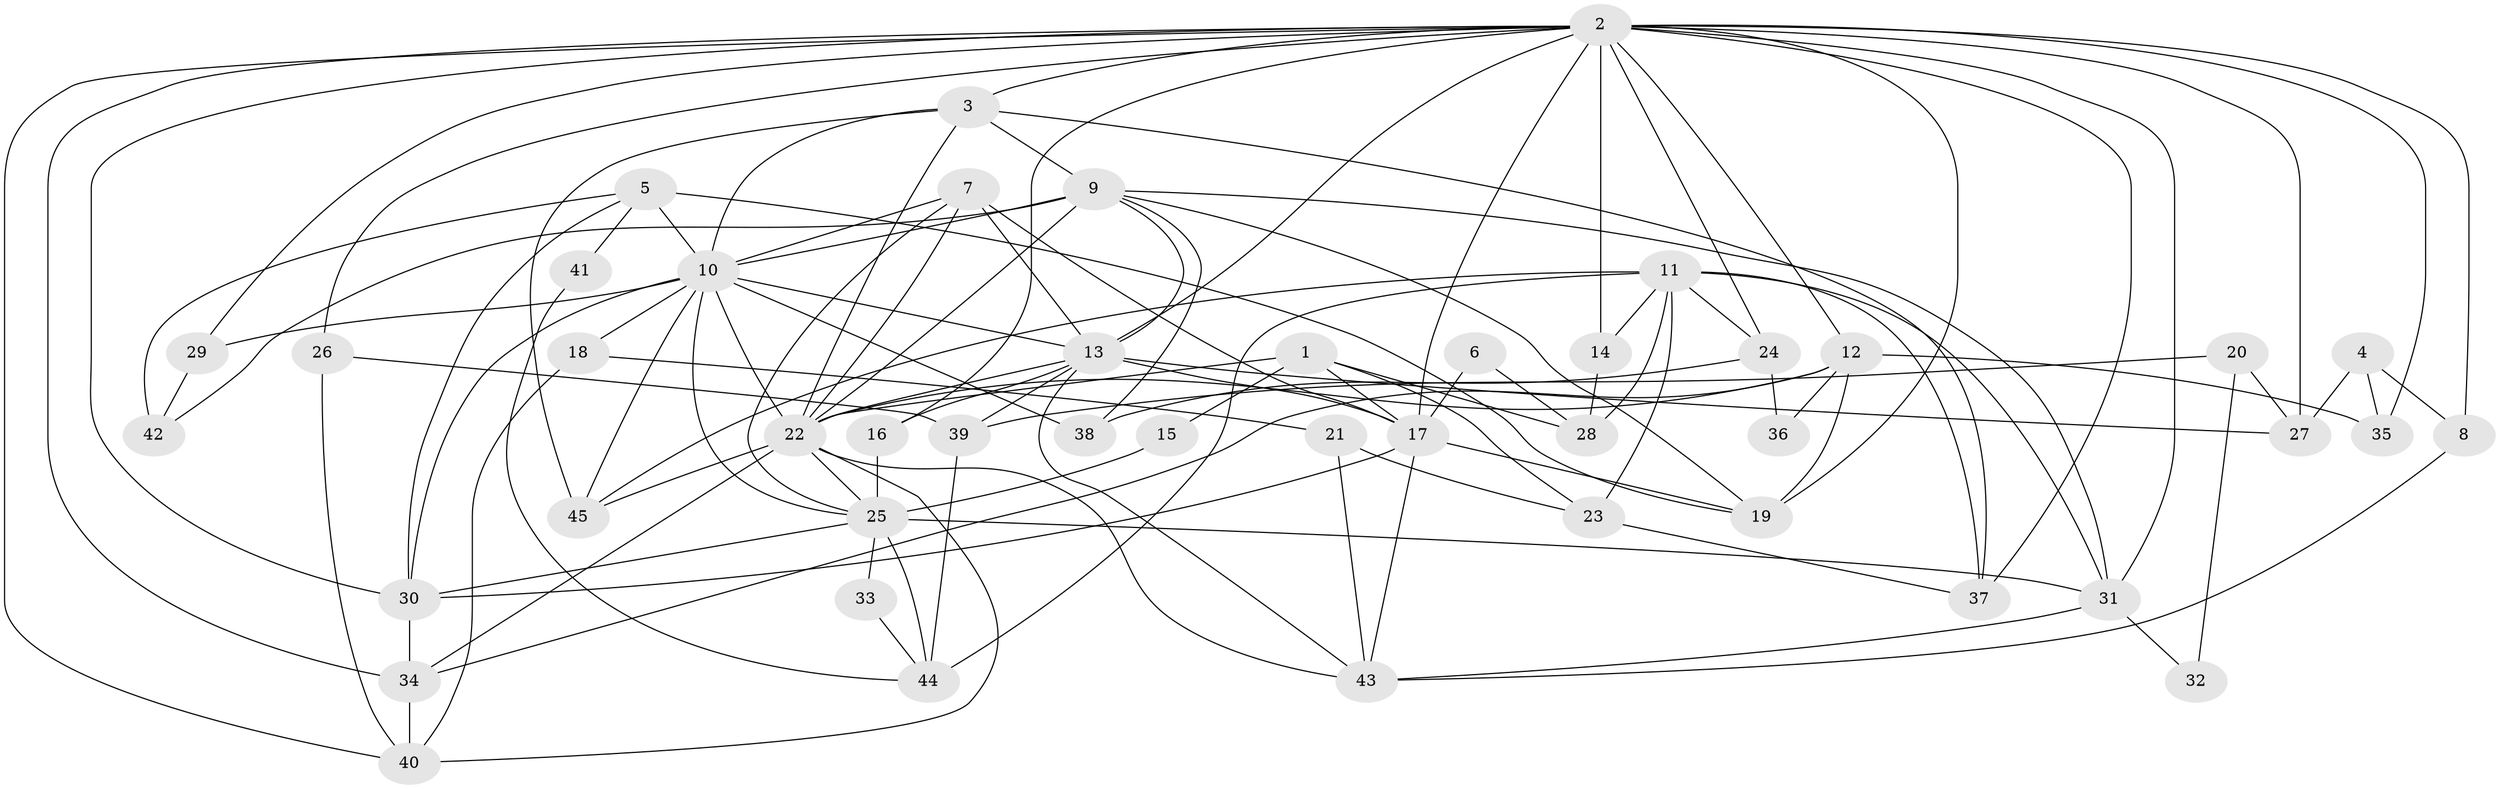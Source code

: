 // original degree distribution, {5: 0.1797752808988764, 6: 0.15730337078651685, 3: 0.2808988764044944, 2: 0.15730337078651685, 4: 0.20224719101123595, 7: 0.011235955056179775, 10: 0.011235955056179775}
// Generated by graph-tools (version 1.1) at 2025/36/03/09/25 02:36:01]
// undirected, 45 vertices, 113 edges
graph export_dot {
graph [start="1"]
  node [color=gray90,style=filled];
  1;
  2;
  3;
  4;
  5;
  6;
  7;
  8;
  9;
  10;
  11;
  12;
  13;
  14;
  15;
  16;
  17;
  18;
  19;
  20;
  21;
  22;
  23;
  24;
  25;
  26;
  27;
  28;
  29;
  30;
  31;
  32;
  33;
  34;
  35;
  36;
  37;
  38;
  39;
  40;
  41;
  42;
  43;
  44;
  45;
  1 -- 15 [weight=1.0];
  1 -- 17 [weight=1.0];
  1 -- 22 [weight=1.0];
  1 -- 23 [weight=1.0];
  1 -- 28 [weight=1.0];
  2 -- 3 [weight=1.0];
  2 -- 8 [weight=1.0];
  2 -- 12 [weight=1.0];
  2 -- 13 [weight=1.0];
  2 -- 14 [weight=2.0];
  2 -- 16 [weight=2.0];
  2 -- 17 [weight=1.0];
  2 -- 19 [weight=3.0];
  2 -- 24 [weight=1.0];
  2 -- 26 [weight=1.0];
  2 -- 27 [weight=1.0];
  2 -- 29 [weight=1.0];
  2 -- 30 [weight=1.0];
  2 -- 31 [weight=1.0];
  2 -- 34 [weight=1.0];
  2 -- 35 [weight=1.0];
  2 -- 37 [weight=1.0];
  2 -- 40 [weight=1.0];
  3 -- 9 [weight=3.0];
  3 -- 10 [weight=1.0];
  3 -- 22 [weight=1.0];
  3 -- 37 [weight=1.0];
  3 -- 45 [weight=1.0];
  4 -- 8 [weight=1.0];
  4 -- 27 [weight=1.0];
  4 -- 35 [weight=1.0];
  5 -- 10 [weight=1.0];
  5 -- 19 [weight=2.0];
  5 -- 30 [weight=1.0];
  5 -- 41 [weight=1.0];
  5 -- 42 [weight=1.0];
  6 -- 17 [weight=1.0];
  6 -- 28 [weight=1.0];
  7 -- 10 [weight=1.0];
  7 -- 13 [weight=6.0];
  7 -- 17 [weight=1.0];
  7 -- 22 [weight=1.0];
  7 -- 25 [weight=1.0];
  8 -- 43 [weight=1.0];
  9 -- 10 [weight=2.0];
  9 -- 13 [weight=1.0];
  9 -- 19 [weight=1.0];
  9 -- 22 [weight=1.0];
  9 -- 31 [weight=1.0];
  9 -- 38 [weight=1.0];
  9 -- 42 [weight=2.0];
  10 -- 13 [weight=1.0];
  10 -- 18 [weight=1.0];
  10 -- 22 [weight=2.0];
  10 -- 25 [weight=1.0];
  10 -- 29 [weight=1.0];
  10 -- 30 [weight=1.0];
  10 -- 38 [weight=1.0];
  10 -- 45 [weight=1.0];
  11 -- 14 [weight=1.0];
  11 -- 23 [weight=1.0];
  11 -- 24 [weight=1.0];
  11 -- 28 [weight=1.0];
  11 -- 31 [weight=1.0];
  11 -- 37 [weight=1.0];
  11 -- 44 [weight=1.0];
  11 -- 45 [weight=1.0];
  12 -- 19 [weight=1.0];
  12 -- 22 [weight=1.0];
  12 -- 34 [weight=1.0];
  12 -- 35 [weight=1.0];
  12 -- 36 [weight=1.0];
  13 -- 16 [weight=1.0];
  13 -- 17 [weight=1.0];
  13 -- 22 [weight=2.0];
  13 -- 27 [weight=2.0];
  13 -- 39 [weight=1.0];
  13 -- 43 [weight=1.0];
  14 -- 28 [weight=1.0];
  15 -- 25 [weight=1.0];
  16 -- 25 [weight=5.0];
  17 -- 19 [weight=1.0];
  17 -- 30 [weight=1.0];
  17 -- 43 [weight=1.0];
  18 -- 21 [weight=1.0];
  18 -- 40 [weight=1.0];
  20 -- 27 [weight=1.0];
  20 -- 32 [weight=1.0];
  20 -- 39 [weight=1.0];
  21 -- 23 [weight=1.0];
  21 -- 43 [weight=1.0];
  22 -- 25 [weight=1.0];
  22 -- 34 [weight=1.0];
  22 -- 40 [weight=1.0];
  22 -- 43 [weight=1.0];
  22 -- 45 [weight=1.0];
  23 -- 37 [weight=1.0];
  24 -- 36 [weight=1.0];
  24 -- 38 [weight=1.0];
  25 -- 30 [weight=1.0];
  25 -- 31 [weight=1.0];
  25 -- 33 [weight=1.0];
  25 -- 44 [weight=1.0];
  26 -- 39 [weight=1.0];
  26 -- 40 [weight=1.0];
  29 -- 42 [weight=1.0];
  30 -- 34 [weight=1.0];
  31 -- 32 [weight=1.0];
  31 -- 43 [weight=1.0];
  33 -- 44 [weight=1.0];
  34 -- 40 [weight=1.0];
  39 -- 44 [weight=1.0];
  41 -- 44 [weight=1.0];
}
